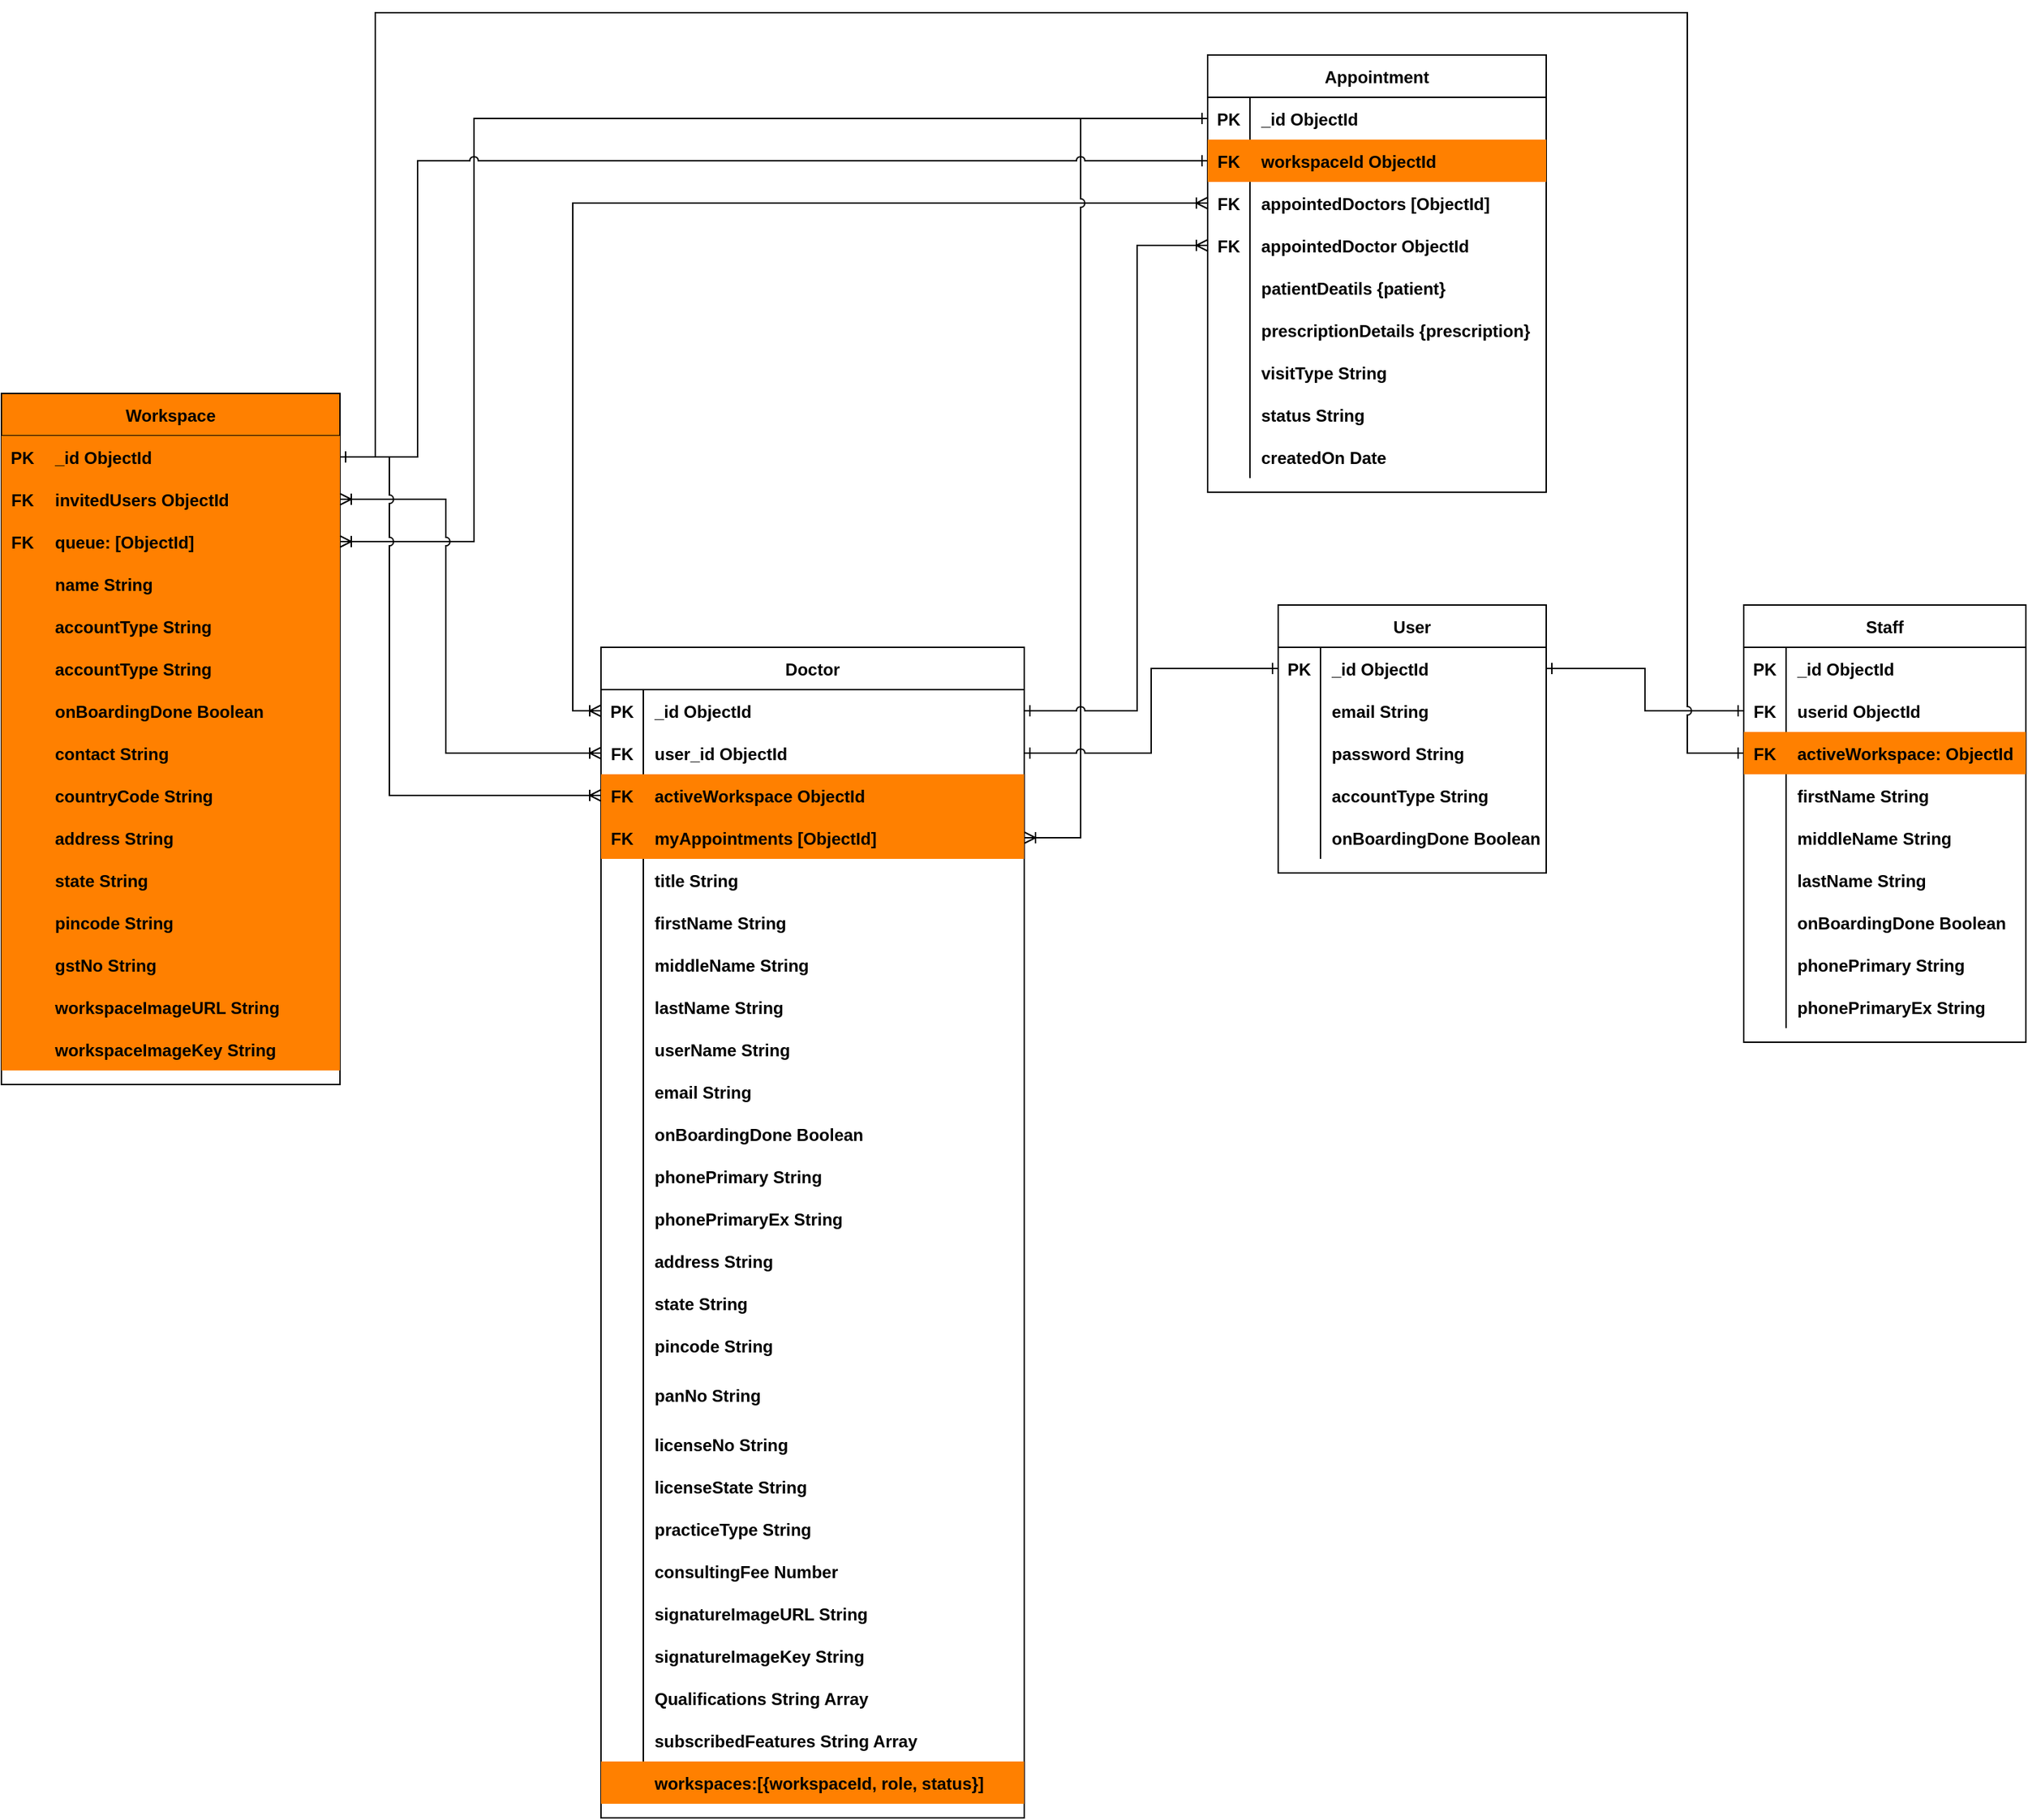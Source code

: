<mxfile version="14.9.6" type="github">
  <diagram id="R2lEEEUBdFMjLlhIrx00" name="Page-1">
    <mxGraphModel dx="1826" dy="1940" grid="1" gridSize="10" guides="1" tooltips="1" connect="1" arrows="1" fold="1" page="1" pageScale="1" pageWidth="850" pageHeight="1100" math="0" shadow="0" extFonts="Permanent Marker^https://fonts.googleapis.com/css?family=Permanent+Marker">
      <root>
        <mxCell id="0" />
        <mxCell id="1" parent="0" />
        <mxCell id="DO0bj1hmB-chi1vhj7tz-1" value="User" style="shape=table;startSize=30;container=1;collapsible=1;childLayout=tableLayout;fixedRows=1;rowLines=0;fontStyle=1;align=center;resizeLast=1;" vertex="1" parent="1">
          <mxGeometry x="970" y="-400" width="190" height="190" as="geometry" />
        </mxCell>
        <mxCell id="DO0bj1hmB-chi1vhj7tz-2" value="" style="shape=partialRectangle;collapsible=0;dropTarget=0;pointerEvents=0;fillColor=none;top=0;left=0;bottom=0;right=0;points=[[0,0.5],[1,0.5]];portConstraint=eastwest;" vertex="1" parent="DO0bj1hmB-chi1vhj7tz-1">
          <mxGeometry y="30" width="190" height="30" as="geometry" />
        </mxCell>
        <mxCell id="DO0bj1hmB-chi1vhj7tz-3" value="PK" style="shape=partialRectangle;connectable=0;fillColor=none;top=0;left=0;bottom=0;right=0;fontStyle=1;overflow=hidden;" vertex="1" parent="DO0bj1hmB-chi1vhj7tz-2">
          <mxGeometry width="30" height="30" as="geometry" />
        </mxCell>
        <mxCell id="DO0bj1hmB-chi1vhj7tz-4" value="_id ObjectId" style="shape=partialRectangle;connectable=0;fillColor=none;top=0;left=0;bottom=0;right=0;align=left;spacingLeft=6;fontStyle=1;overflow=hidden;" vertex="1" parent="DO0bj1hmB-chi1vhj7tz-2">
          <mxGeometry x="30" width="160" height="30" as="geometry" />
        </mxCell>
        <mxCell id="DO0bj1hmB-chi1vhj7tz-8" value="" style="shape=partialRectangle;collapsible=0;dropTarget=0;pointerEvents=0;fillColor=none;top=0;left=0;bottom=0;right=0;points=[[0,0.5],[1,0.5]];portConstraint=eastwest;" vertex="1" parent="DO0bj1hmB-chi1vhj7tz-1">
          <mxGeometry y="60" width="190" height="30" as="geometry" />
        </mxCell>
        <mxCell id="DO0bj1hmB-chi1vhj7tz-9" value="" style="shape=partialRectangle;connectable=0;fillColor=none;top=0;left=0;bottom=0;right=0;editable=1;overflow=hidden;" vertex="1" parent="DO0bj1hmB-chi1vhj7tz-8">
          <mxGeometry width="30" height="30" as="geometry" />
        </mxCell>
        <mxCell id="DO0bj1hmB-chi1vhj7tz-10" value="email String" style="shape=partialRectangle;connectable=0;fillColor=none;top=0;left=0;bottom=0;right=0;align=left;spacingLeft=6;overflow=hidden;fontStyle=1" vertex="1" parent="DO0bj1hmB-chi1vhj7tz-8">
          <mxGeometry x="30" width="160" height="30" as="geometry" />
        </mxCell>
        <mxCell id="DO0bj1hmB-chi1vhj7tz-39" style="shape=partialRectangle;collapsible=0;dropTarget=0;pointerEvents=0;fillColor=none;top=0;left=0;bottom=0;right=0;points=[[0,0.5],[1,0.5]];portConstraint=eastwest;" vertex="1" parent="DO0bj1hmB-chi1vhj7tz-1">
          <mxGeometry y="90" width="190" height="30" as="geometry" />
        </mxCell>
        <mxCell id="DO0bj1hmB-chi1vhj7tz-40" style="shape=partialRectangle;connectable=0;fillColor=none;top=0;left=0;bottom=0;right=0;editable=1;overflow=hidden;" vertex="1" parent="DO0bj1hmB-chi1vhj7tz-39">
          <mxGeometry width="30" height="30" as="geometry" />
        </mxCell>
        <mxCell id="DO0bj1hmB-chi1vhj7tz-41" value="password String" style="shape=partialRectangle;connectable=0;fillColor=none;top=0;left=0;bottom=0;right=0;align=left;spacingLeft=6;overflow=hidden;fontStyle=1" vertex="1" parent="DO0bj1hmB-chi1vhj7tz-39">
          <mxGeometry x="30" width="160" height="30" as="geometry" />
        </mxCell>
        <mxCell id="DO0bj1hmB-chi1vhj7tz-48" style="shape=partialRectangle;collapsible=0;dropTarget=0;pointerEvents=0;fillColor=none;top=0;left=0;bottom=0;right=0;points=[[0,0.5],[1,0.5]];portConstraint=eastwest;" vertex="1" parent="DO0bj1hmB-chi1vhj7tz-1">
          <mxGeometry y="120" width="190" height="30" as="geometry" />
        </mxCell>
        <mxCell id="DO0bj1hmB-chi1vhj7tz-49" style="shape=partialRectangle;connectable=0;fillColor=none;top=0;left=0;bottom=0;right=0;editable=1;overflow=hidden;" vertex="1" parent="DO0bj1hmB-chi1vhj7tz-48">
          <mxGeometry width="30" height="30" as="geometry" />
        </mxCell>
        <mxCell id="DO0bj1hmB-chi1vhj7tz-50" value="accountType String" style="shape=partialRectangle;connectable=0;fillColor=none;top=0;left=0;bottom=0;right=0;align=left;spacingLeft=6;overflow=hidden;fontStyle=1" vertex="1" parent="DO0bj1hmB-chi1vhj7tz-48">
          <mxGeometry x="30" width="160" height="30" as="geometry" />
        </mxCell>
        <mxCell id="DO0bj1hmB-chi1vhj7tz-45" style="shape=partialRectangle;collapsible=0;dropTarget=0;pointerEvents=0;fillColor=none;top=0;left=0;bottom=0;right=0;points=[[0,0.5],[1,0.5]];portConstraint=eastwest;" vertex="1" parent="DO0bj1hmB-chi1vhj7tz-1">
          <mxGeometry y="150" width="190" height="30" as="geometry" />
        </mxCell>
        <mxCell id="DO0bj1hmB-chi1vhj7tz-46" style="shape=partialRectangle;connectable=0;fillColor=none;top=0;left=0;bottom=0;right=0;editable=1;overflow=hidden;" vertex="1" parent="DO0bj1hmB-chi1vhj7tz-45">
          <mxGeometry width="30" height="30" as="geometry" />
        </mxCell>
        <mxCell id="DO0bj1hmB-chi1vhj7tz-47" value="onBoardingDone Boolean" style="shape=partialRectangle;connectable=0;fillColor=none;top=0;left=0;bottom=0;right=0;align=left;spacingLeft=6;overflow=hidden;fontStyle=1" vertex="1" parent="DO0bj1hmB-chi1vhj7tz-45">
          <mxGeometry x="30" width="160" height="30" as="geometry" />
        </mxCell>
        <mxCell id="DO0bj1hmB-chi1vhj7tz-51" value="Doctor" style="shape=table;startSize=30;container=1;collapsible=1;childLayout=tableLayout;fixedRows=1;rowLines=0;fontStyle=1;align=center;resizeLast=1;" vertex="1" parent="1">
          <mxGeometry x="490" y="-370" width="300" height="830" as="geometry" />
        </mxCell>
        <mxCell id="DO0bj1hmB-chi1vhj7tz-52" value="" style="shape=partialRectangle;collapsible=0;dropTarget=0;pointerEvents=0;fillColor=none;top=0;left=0;bottom=0;right=0;points=[[0,0.5],[1,0.5]];portConstraint=eastwest;" vertex="1" parent="DO0bj1hmB-chi1vhj7tz-51">
          <mxGeometry y="30" width="300" height="30" as="geometry" />
        </mxCell>
        <mxCell id="DO0bj1hmB-chi1vhj7tz-53" value="PK" style="shape=partialRectangle;connectable=0;fillColor=none;top=0;left=0;bottom=0;right=0;fontStyle=1;overflow=hidden;" vertex="1" parent="DO0bj1hmB-chi1vhj7tz-52">
          <mxGeometry width="30" height="30" as="geometry" />
        </mxCell>
        <mxCell id="DO0bj1hmB-chi1vhj7tz-54" value="_id ObjectId" style="shape=partialRectangle;connectable=0;fillColor=none;top=0;left=0;bottom=0;right=0;align=left;spacingLeft=6;fontStyle=1;overflow=hidden;" vertex="1" parent="DO0bj1hmB-chi1vhj7tz-52">
          <mxGeometry x="30" width="270" height="30" as="geometry" />
        </mxCell>
        <mxCell id="DO0bj1hmB-chi1vhj7tz-67" style="shape=partialRectangle;collapsible=0;dropTarget=0;pointerEvents=0;fillColor=none;top=0;left=0;bottom=0;right=0;points=[[0,0.5],[1,0.5]];portConstraint=eastwest;" vertex="1" parent="DO0bj1hmB-chi1vhj7tz-51">
          <mxGeometry y="60" width="300" height="30" as="geometry" />
        </mxCell>
        <mxCell id="DO0bj1hmB-chi1vhj7tz-68" value="FK" style="shape=partialRectangle;connectable=0;fillColor=none;top=0;left=0;bottom=0;right=0;fontStyle=1;overflow=hidden;" vertex="1" parent="DO0bj1hmB-chi1vhj7tz-67">
          <mxGeometry width="30" height="30" as="geometry" />
        </mxCell>
        <mxCell id="DO0bj1hmB-chi1vhj7tz-69" value="user_id ObjectId" style="shape=partialRectangle;connectable=0;fillColor=none;top=0;left=0;bottom=0;right=0;align=left;spacingLeft=6;fontStyle=1;overflow=hidden;" vertex="1" parent="DO0bj1hmB-chi1vhj7tz-67">
          <mxGeometry x="30" width="270" height="30" as="geometry" />
        </mxCell>
        <mxCell id="DO0bj1hmB-chi1vhj7tz-121" style="shape=partialRectangle;collapsible=0;dropTarget=0;pointerEvents=0;fillColor=none;top=0;left=0;bottom=0;right=0;points=[[0,0.5],[1,0.5]];portConstraint=eastwest;" vertex="1" parent="DO0bj1hmB-chi1vhj7tz-51">
          <mxGeometry y="90" width="300" height="30" as="geometry" />
        </mxCell>
        <mxCell id="DO0bj1hmB-chi1vhj7tz-122" value="FK" style="shape=partialRectangle;connectable=0;fillColor=#FF8000;top=0;left=0;bottom=0;right=0;editable=1;overflow=hidden;fontStyle=1" vertex="1" parent="DO0bj1hmB-chi1vhj7tz-121">
          <mxGeometry width="30" height="30" as="geometry" />
        </mxCell>
        <mxCell id="DO0bj1hmB-chi1vhj7tz-123" value="activeWorkspace ObjectId" style="shape=partialRectangle;connectable=0;fillColor=#FF8000;top=0;left=0;bottom=0;right=0;align=left;spacingLeft=6;overflow=hidden;fontStyle=1" vertex="1" parent="DO0bj1hmB-chi1vhj7tz-121">
          <mxGeometry x="30" width="270" height="30" as="geometry" />
        </mxCell>
        <mxCell id="DO0bj1hmB-chi1vhj7tz-124" style="shape=partialRectangle;collapsible=0;dropTarget=0;pointerEvents=0;fillColor=none;top=0;left=0;bottom=0;right=0;points=[[0,0.5],[1,0.5]];portConstraint=eastwest;" vertex="1" parent="DO0bj1hmB-chi1vhj7tz-51">
          <mxGeometry y="120" width="300" height="30" as="geometry" />
        </mxCell>
        <mxCell id="DO0bj1hmB-chi1vhj7tz-125" value="FK" style="shape=partialRectangle;connectable=0;fillColor=#FF8000;top=0;left=0;bottom=0;right=0;editable=1;overflow=hidden;fontStyle=1" vertex="1" parent="DO0bj1hmB-chi1vhj7tz-124">
          <mxGeometry width="30" height="30" as="geometry" />
        </mxCell>
        <mxCell id="DO0bj1hmB-chi1vhj7tz-126" value="myAppointments [ObjectId]" style="shape=partialRectangle;connectable=0;fillColor=#FF8000;top=0;left=0;bottom=0;right=0;align=left;spacingLeft=6;overflow=hidden;fontStyle=1" vertex="1" parent="DO0bj1hmB-chi1vhj7tz-124">
          <mxGeometry x="30" width="270" height="30" as="geometry" />
        </mxCell>
        <mxCell id="DO0bj1hmB-chi1vhj7tz-109" style="shape=partialRectangle;collapsible=0;dropTarget=0;pointerEvents=0;fillColor=none;top=0;left=0;bottom=0;right=0;points=[[0,0.5],[1,0.5]];portConstraint=eastwest;" vertex="1" parent="DO0bj1hmB-chi1vhj7tz-51">
          <mxGeometry y="150" width="300" height="30" as="geometry" />
        </mxCell>
        <mxCell id="DO0bj1hmB-chi1vhj7tz-110" style="shape=partialRectangle;connectable=0;fillColor=none;top=0;left=0;bottom=0;right=0;fontStyle=1;overflow=hidden;" vertex="1" parent="DO0bj1hmB-chi1vhj7tz-109">
          <mxGeometry width="30" height="30" as="geometry" />
        </mxCell>
        <mxCell id="DO0bj1hmB-chi1vhj7tz-111" value="title String" style="shape=partialRectangle;connectable=0;fillColor=none;top=0;left=0;bottom=0;right=0;align=left;spacingLeft=6;fontStyle=1;overflow=hidden;" vertex="1" parent="DO0bj1hmB-chi1vhj7tz-109">
          <mxGeometry x="30" width="270" height="30" as="geometry" />
        </mxCell>
        <mxCell id="DO0bj1hmB-chi1vhj7tz-106" style="shape=partialRectangle;collapsible=0;dropTarget=0;pointerEvents=0;fillColor=none;top=0;left=0;bottom=0;right=0;points=[[0,0.5],[1,0.5]];portConstraint=eastwest;" vertex="1" parent="DO0bj1hmB-chi1vhj7tz-51">
          <mxGeometry y="180" width="300" height="30" as="geometry" />
        </mxCell>
        <mxCell id="DO0bj1hmB-chi1vhj7tz-107" style="shape=partialRectangle;connectable=0;fillColor=none;top=0;left=0;bottom=0;right=0;fontStyle=1;overflow=hidden;" vertex="1" parent="DO0bj1hmB-chi1vhj7tz-106">
          <mxGeometry width="30" height="30" as="geometry" />
        </mxCell>
        <mxCell id="DO0bj1hmB-chi1vhj7tz-108" value="firstName String" style="shape=partialRectangle;connectable=0;fillColor=none;top=0;left=0;bottom=0;right=0;align=left;spacingLeft=6;fontStyle=1;overflow=hidden;" vertex="1" parent="DO0bj1hmB-chi1vhj7tz-106">
          <mxGeometry x="30" width="270" height="30" as="geometry" />
        </mxCell>
        <mxCell id="DO0bj1hmB-chi1vhj7tz-103" style="shape=partialRectangle;collapsible=0;dropTarget=0;pointerEvents=0;fillColor=none;top=0;left=0;bottom=0;right=0;points=[[0,0.5],[1,0.5]];portConstraint=eastwest;" vertex="1" parent="DO0bj1hmB-chi1vhj7tz-51">
          <mxGeometry y="210" width="300" height="30" as="geometry" />
        </mxCell>
        <mxCell id="DO0bj1hmB-chi1vhj7tz-104" style="shape=partialRectangle;connectable=0;fillColor=none;top=0;left=0;bottom=0;right=0;fontStyle=1;overflow=hidden;" vertex="1" parent="DO0bj1hmB-chi1vhj7tz-103">
          <mxGeometry width="30" height="30" as="geometry" />
        </mxCell>
        <mxCell id="DO0bj1hmB-chi1vhj7tz-105" value="middleName String" style="shape=partialRectangle;connectable=0;fillColor=none;top=0;left=0;bottom=0;right=0;align=left;spacingLeft=6;fontStyle=1;overflow=hidden;" vertex="1" parent="DO0bj1hmB-chi1vhj7tz-103">
          <mxGeometry x="30" width="270" height="30" as="geometry" />
        </mxCell>
        <mxCell id="DO0bj1hmB-chi1vhj7tz-100" style="shape=partialRectangle;collapsible=0;dropTarget=0;pointerEvents=0;fillColor=none;top=0;left=0;bottom=0;right=0;points=[[0,0.5],[1,0.5]];portConstraint=eastwest;" vertex="1" parent="DO0bj1hmB-chi1vhj7tz-51">
          <mxGeometry y="240" width="300" height="30" as="geometry" />
        </mxCell>
        <mxCell id="DO0bj1hmB-chi1vhj7tz-101" style="shape=partialRectangle;connectable=0;fillColor=none;top=0;left=0;bottom=0;right=0;fontStyle=1;overflow=hidden;" vertex="1" parent="DO0bj1hmB-chi1vhj7tz-100">
          <mxGeometry width="30" height="30" as="geometry" />
        </mxCell>
        <mxCell id="DO0bj1hmB-chi1vhj7tz-102" value="lastName String" style="shape=partialRectangle;connectable=0;fillColor=none;top=0;left=0;bottom=0;right=0;align=left;spacingLeft=6;fontStyle=1;overflow=hidden;" vertex="1" parent="DO0bj1hmB-chi1vhj7tz-100">
          <mxGeometry x="30" width="270" height="30" as="geometry" />
        </mxCell>
        <mxCell id="DO0bj1hmB-chi1vhj7tz-97" style="shape=partialRectangle;collapsible=0;dropTarget=0;pointerEvents=0;fillColor=none;top=0;left=0;bottom=0;right=0;points=[[0,0.5],[1,0.5]];portConstraint=eastwest;" vertex="1" parent="DO0bj1hmB-chi1vhj7tz-51">
          <mxGeometry y="270" width="300" height="30" as="geometry" />
        </mxCell>
        <mxCell id="DO0bj1hmB-chi1vhj7tz-98" style="shape=partialRectangle;connectable=0;fillColor=none;top=0;left=0;bottom=0;right=0;fontStyle=1;overflow=hidden;" vertex="1" parent="DO0bj1hmB-chi1vhj7tz-97">
          <mxGeometry width="30" height="30" as="geometry" />
        </mxCell>
        <mxCell id="DO0bj1hmB-chi1vhj7tz-99" value="userName String" style="shape=partialRectangle;connectable=0;fillColor=none;top=0;left=0;bottom=0;right=0;align=left;spacingLeft=6;fontStyle=1;overflow=hidden;" vertex="1" parent="DO0bj1hmB-chi1vhj7tz-97">
          <mxGeometry x="30" width="270" height="30" as="geometry" />
        </mxCell>
        <mxCell id="DO0bj1hmB-chi1vhj7tz-94" style="shape=partialRectangle;collapsible=0;dropTarget=0;pointerEvents=0;fillColor=none;top=0;left=0;bottom=0;right=0;points=[[0,0.5],[1,0.5]];portConstraint=eastwest;" vertex="1" parent="DO0bj1hmB-chi1vhj7tz-51">
          <mxGeometry y="300" width="300" height="30" as="geometry" />
        </mxCell>
        <mxCell id="DO0bj1hmB-chi1vhj7tz-95" style="shape=partialRectangle;connectable=0;fillColor=none;top=0;left=0;bottom=0;right=0;fontStyle=1;overflow=hidden;" vertex="1" parent="DO0bj1hmB-chi1vhj7tz-94">
          <mxGeometry width="30" height="30" as="geometry" />
        </mxCell>
        <mxCell id="DO0bj1hmB-chi1vhj7tz-96" value="email String" style="shape=partialRectangle;connectable=0;fillColor=none;top=0;left=0;bottom=0;right=0;align=left;spacingLeft=6;fontStyle=1;overflow=hidden;" vertex="1" parent="DO0bj1hmB-chi1vhj7tz-94">
          <mxGeometry x="30" width="270" height="30" as="geometry" />
        </mxCell>
        <mxCell id="DO0bj1hmB-chi1vhj7tz-91" style="shape=partialRectangle;collapsible=0;dropTarget=0;pointerEvents=0;fillColor=none;top=0;left=0;bottom=0;right=0;points=[[0,0.5],[1,0.5]];portConstraint=eastwest;" vertex="1" parent="DO0bj1hmB-chi1vhj7tz-51">
          <mxGeometry y="330" width="300" height="30" as="geometry" />
        </mxCell>
        <mxCell id="DO0bj1hmB-chi1vhj7tz-92" style="shape=partialRectangle;connectable=0;fillColor=none;top=0;left=0;bottom=0;right=0;fontStyle=1;overflow=hidden;" vertex="1" parent="DO0bj1hmB-chi1vhj7tz-91">
          <mxGeometry width="30" height="30" as="geometry" />
        </mxCell>
        <mxCell id="DO0bj1hmB-chi1vhj7tz-93" value="onBoardingDone Boolean" style="shape=partialRectangle;connectable=0;fillColor=none;top=0;left=0;bottom=0;right=0;align=left;spacingLeft=6;fontStyle=1;overflow=hidden;" vertex="1" parent="DO0bj1hmB-chi1vhj7tz-91">
          <mxGeometry x="30" width="270" height="30" as="geometry" />
        </mxCell>
        <mxCell id="DO0bj1hmB-chi1vhj7tz-88" style="shape=partialRectangle;collapsible=0;dropTarget=0;pointerEvents=0;fillColor=none;top=0;left=0;bottom=0;right=0;points=[[0,0.5],[1,0.5]];portConstraint=eastwest;" vertex="1" parent="DO0bj1hmB-chi1vhj7tz-51">
          <mxGeometry y="360" width="300" height="30" as="geometry" />
        </mxCell>
        <mxCell id="DO0bj1hmB-chi1vhj7tz-89" style="shape=partialRectangle;connectable=0;fillColor=none;top=0;left=0;bottom=0;right=0;fontStyle=1;overflow=hidden;" vertex="1" parent="DO0bj1hmB-chi1vhj7tz-88">
          <mxGeometry width="30" height="30" as="geometry" />
        </mxCell>
        <mxCell id="DO0bj1hmB-chi1vhj7tz-90" value="phonePrimary String" style="shape=partialRectangle;connectable=0;fillColor=none;top=0;left=0;bottom=0;right=0;align=left;spacingLeft=6;fontStyle=1;overflow=hidden;" vertex="1" parent="DO0bj1hmB-chi1vhj7tz-88">
          <mxGeometry x="30" width="270" height="30" as="geometry" />
        </mxCell>
        <mxCell id="DO0bj1hmB-chi1vhj7tz-85" style="shape=partialRectangle;collapsible=0;dropTarget=0;pointerEvents=0;fillColor=none;top=0;left=0;bottom=0;right=0;points=[[0,0.5],[1,0.5]];portConstraint=eastwest;" vertex="1" parent="DO0bj1hmB-chi1vhj7tz-51">
          <mxGeometry y="390" width="300" height="30" as="geometry" />
        </mxCell>
        <mxCell id="DO0bj1hmB-chi1vhj7tz-86" style="shape=partialRectangle;connectable=0;fillColor=none;top=0;left=0;bottom=0;right=0;fontStyle=1;overflow=hidden;" vertex="1" parent="DO0bj1hmB-chi1vhj7tz-85">
          <mxGeometry width="30" height="30" as="geometry" />
        </mxCell>
        <mxCell id="DO0bj1hmB-chi1vhj7tz-87" value="phonePrimaryEx String" style="shape=partialRectangle;connectable=0;fillColor=none;top=0;left=0;bottom=0;right=0;align=left;spacingLeft=6;fontStyle=1;overflow=hidden;" vertex="1" parent="DO0bj1hmB-chi1vhj7tz-85">
          <mxGeometry x="30" width="270" height="30" as="geometry" />
        </mxCell>
        <mxCell id="DO0bj1hmB-chi1vhj7tz-82" style="shape=partialRectangle;collapsible=0;dropTarget=0;pointerEvents=0;fillColor=none;top=0;left=0;bottom=0;right=0;points=[[0,0.5],[1,0.5]];portConstraint=eastwest;" vertex="1" parent="DO0bj1hmB-chi1vhj7tz-51">
          <mxGeometry y="420" width="300" height="30" as="geometry" />
        </mxCell>
        <mxCell id="DO0bj1hmB-chi1vhj7tz-83" style="shape=partialRectangle;connectable=0;fillColor=none;top=0;left=0;bottom=0;right=0;fontStyle=1;overflow=hidden;" vertex="1" parent="DO0bj1hmB-chi1vhj7tz-82">
          <mxGeometry width="30" height="30" as="geometry" />
        </mxCell>
        <mxCell id="DO0bj1hmB-chi1vhj7tz-84" value="address String" style="shape=partialRectangle;connectable=0;fillColor=none;top=0;left=0;bottom=0;right=0;align=left;spacingLeft=6;fontStyle=1;overflow=hidden;" vertex="1" parent="DO0bj1hmB-chi1vhj7tz-82">
          <mxGeometry x="30" width="270" height="30" as="geometry" />
        </mxCell>
        <mxCell id="DO0bj1hmB-chi1vhj7tz-79" style="shape=partialRectangle;collapsible=0;dropTarget=0;pointerEvents=0;fillColor=none;top=0;left=0;bottom=0;right=0;points=[[0,0.5],[1,0.5]];portConstraint=eastwest;" vertex="1" parent="DO0bj1hmB-chi1vhj7tz-51">
          <mxGeometry y="450" width="300" height="30" as="geometry" />
        </mxCell>
        <mxCell id="DO0bj1hmB-chi1vhj7tz-80" style="shape=partialRectangle;connectable=0;fillColor=none;top=0;left=0;bottom=0;right=0;fontStyle=1;overflow=hidden;" vertex="1" parent="DO0bj1hmB-chi1vhj7tz-79">
          <mxGeometry width="30" height="30" as="geometry" />
        </mxCell>
        <mxCell id="DO0bj1hmB-chi1vhj7tz-81" value="state String" style="shape=partialRectangle;connectable=0;fillColor=none;top=0;left=0;bottom=0;right=0;align=left;spacingLeft=6;fontStyle=1;overflow=hidden;" vertex="1" parent="DO0bj1hmB-chi1vhj7tz-79">
          <mxGeometry x="30" width="270" height="30" as="geometry" />
        </mxCell>
        <mxCell id="DO0bj1hmB-chi1vhj7tz-76" style="shape=partialRectangle;collapsible=0;dropTarget=0;pointerEvents=0;fillColor=none;top=0;left=0;bottom=0;right=0;points=[[0,0.5],[1,0.5]];portConstraint=eastwest;" vertex="1" parent="DO0bj1hmB-chi1vhj7tz-51">
          <mxGeometry y="480" width="300" height="30" as="geometry" />
        </mxCell>
        <mxCell id="DO0bj1hmB-chi1vhj7tz-77" style="shape=partialRectangle;connectable=0;fillColor=none;top=0;left=0;bottom=0;right=0;fontStyle=1;overflow=hidden;" vertex="1" parent="DO0bj1hmB-chi1vhj7tz-76">
          <mxGeometry width="30" height="30" as="geometry" />
        </mxCell>
        <mxCell id="DO0bj1hmB-chi1vhj7tz-78" value="pincode String" style="shape=partialRectangle;connectable=0;fillColor=none;top=0;left=0;bottom=0;right=0;align=left;spacingLeft=6;fontStyle=1;overflow=hidden;" vertex="1" parent="DO0bj1hmB-chi1vhj7tz-76">
          <mxGeometry x="30" width="270" height="30" as="geometry" />
        </mxCell>
        <mxCell id="DO0bj1hmB-chi1vhj7tz-73" style="shape=partialRectangle;collapsible=0;dropTarget=0;pointerEvents=0;fillColor=none;top=0;left=0;bottom=0;right=0;points=[[0,0.5],[1,0.5]];portConstraint=eastwest;" vertex="1" parent="DO0bj1hmB-chi1vhj7tz-51">
          <mxGeometry y="510" width="300" height="40" as="geometry" />
        </mxCell>
        <mxCell id="DO0bj1hmB-chi1vhj7tz-74" style="shape=partialRectangle;connectable=0;fillColor=none;top=0;left=0;bottom=0;right=0;fontStyle=1;overflow=hidden;" vertex="1" parent="DO0bj1hmB-chi1vhj7tz-73">
          <mxGeometry width="30" height="40" as="geometry" />
        </mxCell>
        <mxCell id="DO0bj1hmB-chi1vhj7tz-75" value="panNo String" style="shape=partialRectangle;connectable=0;fillColor=none;top=0;left=0;bottom=0;right=0;align=left;spacingLeft=6;fontStyle=1;overflow=hidden;" vertex="1" parent="DO0bj1hmB-chi1vhj7tz-73">
          <mxGeometry x="30" width="270" height="40" as="geometry" />
        </mxCell>
        <mxCell id="DO0bj1hmB-chi1vhj7tz-70" style="shape=partialRectangle;collapsible=0;dropTarget=0;pointerEvents=0;fillColor=none;top=0;left=0;bottom=0;right=0;points=[[0,0.5],[1,0.5]];portConstraint=eastwest;" vertex="1" parent="DO0bj1hmB-chi1vhj7tz-51">
          <mxGeometry y="550" width="300" height="30" as="geometry" />
        </mxCell>
        <mxCell id="DO0bj1hmB-chi1vhj7tz-71" style="shape=partialRectangle;connectable=0;fillColor=none;top=0;left=0;bottom=0;right=0;fontStyle=1;overflow=hidden;" vertex="1" parent="DO0bj1hmB-chi1vhj7tz-70">
          <mxGeometry width="30" height="30" as="geometry" />
        </mxCell>
        <mxCell id="DO0bj1hmB-chi1vhj7tz-72" value="licenseNo String" style="shape=partialRectangle;connectable=0;fillColor=none;top=0;left=0;bottom=0;right=0;align=left;spacingLeft=6;fontStyle=1;overflow=hidden;" vertex="1" parent="DO0bj1hmB-chi1vhj7tz-70">
          <mxGeometry x="30" width="270" height="30" as="geometry" />
        </mxCell>
        <mxCell id="DO0bj1hmB-chi1vhj7tz-55" value="" style="shape=partialRectangle;collapsible=0;dropTarget=0;pointerEvents=0;fillColor=none;top=0;left=0;bottom=0;right=0;points=[[0,0.5],[1,0.5]];portConstraint=eastwest;" vertex="1" parent="DO0bj1hmB-chi1vhj7tz-51">
          <mxGeometry y="580" width="300" height="30" as="geometry" />
        </mxCell>
        <mxCell id="DO0bj1hmB-chi1vhj7tz-56" value="" style="shape=partialRectangle;connectable=0;fillColor=none;top=0;left=0;bottom=0;right=0;editable=1;overflow=hidden;" vertex="1" parent="DO0bj1hmB-chi1vhj7tz-55">
          <mxGeometry width="30" height="30" as="geometry" />
        </mxCell>
        <mxCell id="DO0bj1hmB-chi1vhj7tz-57" value="licenseState String" style="shape=partialRectangle;connectable=0;fillColor=none;top=0;left=0;bottom=0;right=0;align=left;spacingLeft=6;overflow=hidden;fontStyle=1" vertex="1" parent="DO0bj1hmB-chi1vhj7tz-55">
          <mxGeometry x="30" width="270" height="30" as="geometry" />
        </mxCell>
        <mxCell id="DO0bj1hmB-chi1vhj7tz-58" style="shape=partialRectangle;collapsible=0;dropTarget=0;pointerEvents=0;fillColor=none;top=0;left=0;bottom=0;right=0;points=[[0,0.5],[1,0.5]];portConstraint=eastwest;" vertex="1" parent="DO0bj1hmB-chi1vhj7tz-51">
          <mxGeometry y="610" width="300" height="30" as="geometry" />
        </mxCell>
        <mxCell id="DO0bj1hmB-chi1vhj7tz-59" style="shape=partialRectangle;connectable=0;fillColor=none;top=0;left=0;bottom=0;right=0;editable=1;overflow=hidden;" vertex="1" parent="DO0bj1hmB-chi1vhj7tz-58">
          <mxGeometry width="30" height="30" as="geometry" />
        </mxCell>
        <mxCell id="DO0bj1hmB-chi1vhj7tz-60" value="practiceType String" style="shape=partialRectangle;connectable=0;fillColor=none;top=0;left=0;bottom=0;right=0;align=left;spacingLeft=6;overflow=hidden;fontStyle=1" vertex="1" parent="DO0bj1hmB-chi1vhj7tz-58">
          <mxGeometry x="30" width="270" height="30" as="geometry" />
        </mxCell>
        <mxCell id="DO0bj1hmB-chi1vhj7tz-61" style="shape=partialRectangle;collapsible=0;dropTarget=0;pointerEvents=0;fillColor=none;top=0;left=0;bottom=0;right=0;points=[[0,0.5],[1,0.5]];portConstraint=eastwest;" vertex="1" parent="DO0bj1hmB-chi1vhj7tz-51">
          <mxGeometry y="640" width="300" height="30" as="geometry" />
        </mxCell>
        <mxCell id="DO0bj1hmB-chi1vhj7tz-62" style="shape=partialRectangle;connectable=0;fillColor=none;top=0;left=0;bottom=0;right=0;editable=1;overflow=hidden;" vertex="1" parent="DO0bj1hmB-chi1vhj7tz-61">
          <mxGeometry width="30" height="30" as="geometry" />
        </mxCell>
        <mxCell id="DO0bj1hmB-chi1vhj7tz-63" value="consultingFee Number" style="shape=partialRectangle;connectable=0;fillColor=none;top=0;left=0;bottom=0;right=0;align=left;spacingLeft=6;overflow=hidden;fontStyle=1" vertex="1" parent="DO0bj1hmB-chi1vhj7tz-61">
          <mxGeometry x="30" width="270" height="30" as="geometry" />
        </mxCell>
        <mxCell id="DO0bj1hmB-chi1vhj7tz-64" style="shape=partialRectangle;collapsible=0;dropTarget=0;pointerEvents=0;fillColor=none;top=0;left=0;bottom=0;right=0;points=[[0,0.5],[1,0.5]];portConstraint=eastwest;" vertex="1" parent="DO0bj1hmB-chi1vhj7tz-51">
          <mxGeometry y="670" width="300" height="30" as="geometry" />
        </mxCell>
        <mxCell id="DO0bj1hmB-chi1vhj7tz-65" style="shape=partialRectangle;connectable=0;fillColor=none;top=0;left=0;bottom=0;right=0;editable=1;overflow=hidden;" vertex="1" parent="DO0bj1hmB-chi1vhj7tz-64">
          <mxGeometry width="30" height="30" as="geometry" />
        </mxCell>
        <mxCell id="DO0bj1hmB-chi1vhj7tz-66" value="signatureImageURL String" style="shape=partialRectangle;connectable=0;fillColor=none;top=0;left=0;bottom=0;right=0;align=left;spacingLeft=6;overflow=hidden;fontStyle=1" vertex="1" parent="DO0bj1hmB-chi1vhj7tz-64">
          <mxGeometry x="30" width="270" height="30" as="geometry" />
        </mxCell>
        <mxCell id="DO0bj1hmB-chi1vhj7tz-118" style="shape=partialRectangle;collapsible=0;dropTarget=0;pointerEvents=0;fillColor=none;top=0;left=0;bottom=0;right=0;points=[[0,0.5],[1,0.5]];portConstraint=eastwest;" vertex="1" parent="DO0bj1hmB-chi1vhj7tz-51">
          <mxGeometry y="700" width="300" height="30" as="geometry" />
        </mxCell>
        <mxCell id="DO0bj1hmB-chi1vhj7tz-119" style="shape=partialRectangle;connectable=0;fillColor=none;top=0;left=0;bottom=0;right=0;editable=1;overflow=hidden;" vertex="1" parent="DO0bj1hmB-chi1vhj7tz-118">
          <mxGeometry width="30" height="30" as="geometry" />
        </mxCell>
        <mxCell id="DO0bj1hmB-chi1vhj7tz-120" value="signatureImageKey String" style="shape=partialRectangle;connectable=0;fillColor=none;top=0;left=0;bottom=0;right=0;align=left;spacingLeft=6;overflow=hidden;fontStyle=1" vertex="1" parent="DO0bj1hmB-chi1vhj7tz-118">
          <mxGeometry x="30" width="270" height="30" as="geometry" />
        </mxCell>
        <mxCell id="DO0bj1hmB-chi1vhj7tz-115" style="shape=partialRectangle;collapsible=0;dropTarget=0;pointerEvents=0;fillColor=none;top=0;left=0;bottom=0;right=0;points=[[0,0.5],[1,0.5]];portConstraint=eastwest;" vertex="1" parent="DO0bj1hmB-chi1vhj7tz-51">
          <mxGeometry y="730" width="300" height="30" as="geometry" />
        </mxCell>
        <mxCell id="DO0bj1hmB-chi1vhj7tz-116" style="shape=partialRectangle;connectable=0;fillColor=none;top=0;left=0;bottom=0;right=0;editable=1;overflow=hidden;" vertex="1" parent="DO0bj1hmB-chi1vhj7tz-115">
          <mxGeometry width="30" height="30" as="geometry" />
        </mxCell>
        <mxCell id="DO0bj1hmB-chi1vhj7tz-117" value="Qualifications String Array" style="shape=partialRectangle;connectable=0;fillColor=none;top=0;left=0;bottom=0;right=0;align=left;spacingLeft=6;overflow=hidden;fontStyle=1" vertex="1" parent="DO0bj1hmB-chi1vhj7tz-115">
          <mxGeometry x="30" width="270" height="30" as="geometry" />
        </mxCell>
        <mxCell id="DO0bj1hmB-chi1vhj7tz-112" style="shape=partialRectangle;collapsible=0;dropTarget=0;pointerEvents=0;fillColor=none;top=0;left=0;bottom=0;right=0;points=[[0,0.5],[1,0.5]];portConstraint=eastwest;" vertex="1" parent="DO0bj1hmB-chi1vhj7tz-51">
          <mxGeometry y="760" width="300" height="30" as="geometry" />
        </mxCell>
        <mxCell id="DO0bj1hmB-chi1vhj7tz-113" style="shape=partialRectangle;connectable=0;fillColor=none;top=0;left=0;bottom=0;right=0;editable=1;overflow=hidden;" vertex="1" parent="DO0bj1hmB-chi1vhj7tz-112">
          <mxGeometry width="30" height="30" as="geometry" />
        </mxCell>
        <mxCell id="DO0bj1hmB-chi1vhj7tz-114" value="subscribedFeatures String Array" style="shape=partialRectangle;connectable=0;fillColor=none;top=0;left=0;bottom=0;right=0;align=left;spacingLeft=6;overflow=hidden;fontStyle=1" vertex="1" parent="DO0bj1hmB-chi1vhj7tz-112">
          <mxGeometry x="30" width="270" height="30" as="geometry" />
        </mxCell>
        <mxCell id="DO0bj1hmB-chi1vhj7tz-127" style="shape=partialRectangle;collapsible=0;dropTarget=0;pointerEvents=0;fillColor=#FF8000;top=0;left=0;bottom=0;right=0;points=[[0,0.5],[1,0.5]];portConstraint=eastwest;" vertex="1" parent="DO0bj1hmB-chi1vhj7tz-51">
          <mxGeometry y="790" width="300" height="30" as="geometry" />
        </mxCell>
        <mxCell id="DO0bj1hmB-chi1vhj7tz-128" style="shape=partialRectangle;connectable=0;fillColor=none;top=0;left=0;bottom=0;right=0;editable=1;overflow=hidden;" vertex="1" parent="DO0bj1hmB-chi1vhj7tz-127">
          <mxGeometry width="30" height="30" as="geometry" />
        </mxCell>
        <mxCell id="DO0bj1hmB-chi1vhj7tz-129" value="workspaces:[{workspaceId, role, status}]" style="shape=partialRectangle;connectable=0;fillColor=none;top=0;left=0;bottom=0;right=0;align=left;spacingLeft=6;overflow=hidden;fontStyle=1" vertex="1" parent="DO0bj1hmB-chi1vhj7tz-127">
          <mxGeometry x="30" width="270" height="30" as="geometry" />
        </mxCell>
        <mxCell id="DO0bj1hmB-chi1vhj7tz-131" value="Workspace" style="shape=table;startSize=30;container=1;collapsible=1;childLayout=tableLayout;fixedRows=1;rowLines=0;fontStyle=1;align=center;resizeLast=1;fillColor=#FF8000;" vertex="1" parent="1">
          <mxGeometry x="65" y="-550" width="240" height="490" as="geometry" />
        </mxCell>
        <mxCell id="DO0bj1hmB-chi1vhj7tz-132" value="" style="shape=partialRectangle;collapsible=0;dropTarget=0;pointerEvents=0;fillColor=none;top=0;left=0;bottom=0;right=0;points=[[0,0.5],[1,0.5]];portConstraint=eastwest;" vertex="1" parent="DO0bj1hmB-chi1vhj7tz-131">
          <mxGeometry y="30" width="240" height="30" as="geometry" />
        </mxCell>
        <mxCell id="DO0bj1hmB-chi1vhj7tz-133" value="PK" style="shape=partialRectangle;connectable=0;fillColor=#FF8000;top=0;left=0;bottom=0;right=0;fontStyle=1;overflow=hidden;" vertex="1" parent="DO0bj1hmB-chi1vhj7tz-132">
          <mxGeometry width="30" height="30" as="geometry" />
        </mxCell>
        <mxCell id="DO0bj1hmB-chi1vhj7tz-134" value="_id ObjectId" style="shape=partialRectangle;connectable=0;fillColor=#FF8000;top=0;left=0;bottom=0;right=0;align=left;spacingLeft=6;fontStyle=1;overflow=hidden;" vertex="1" parent="DO0bj1hmB-chi1vhj7tz-132">
          <mxGeometry x="30" width="210" height="30" as="geometry" />
        </mxCell>
        <mxCell id="DO0bj1hmB-chi1vhj7tz-168" style="shape=partialRectangle;collapsible=0;dropTarget=0;pointerEvents=0;fillColor=none;top=0;left=0;bottom=0;right=0;points=[[0,0.5],[1,0.5]];portConstraint=eastwest;" vertex="1" parent="DO0bj1hmB-chi1vhj7tz-131">
          <mxGeometry y="60" width="240" height="30" as="geometry" />
        </mxCell>
        <mxCell id="DO0bj1hmB-chi1vhj7tz-169" value="FK" style="shape=partialRectangle;connectable=0;fillColor=#FF8000;top=0;left=0;bottom=0;right=0;editable=1;overflow=hidden;fontStyle=1" vertex="1" parent="DO0bj1hmB-chi1vhj7tz-168">
          <mxGeometry width="30" height="30" as="geometry" />
        </mxCell>
        <mxCell id="DO0bj1hmB-chi1vhj7tz-170" value="invitedUsers ObjectId" style="shape=partialRectangle;connectable=0;fillColor=#FF8000;top=0;left=0;bottom=0;right=0;align=left;spacingLeft=6;overflow=hidden;fontStyle=1" vertex="1" parent="DO0bj1hmB-chi1vhj7tz-168">
          <mxGeometry x="30" width="210" height="30" as="geometry" />
        </mxCell>
        <mxCell id="DO0bj1hmB-chi1vhj7tz-165" style="shape=partialRectangle;collapsible=0;dropTarget=0;pointerEvents=0;fillColor=#FF8000;top=0;left=0;bottom=0;right=0;points=[[0,0.5],[1,0.5]];portConstraint=eastwest;" vertex="1" parent="DO0bj1hmB-chi1vhj7tz-131">
          <mxGeometry y="90" width="240" height="30" as="geometry" />
        </mxCell>
        <mxCell id="DO0bj1hmB-chi1vhj7tz-166" value="FK" style="shape=partialRectangle;connectable=0;fillColor=none;top=0;left=0;bottom=0;right=0;editable=1;overflow=hidden;fontStyle=1" vertex="1" parent="DO0bj1hmB-chi1vhj7tz-165">
          <mxGeometry width="30" height="30" as="geometry" />
        </mxCell>
        <mxCell id="DO0bj1hmB-chi1vhj7tz-167" value="queue: [ObjectId]" style="shape=partialRectangle;connectable=0;fillColor=none;top=0;left=0;bottom=0;right=0;align=left;spacingLeft=6;overflow=hidden;fontStyle=1" vertex="1" parent="DO0bj1hmB-chi1vhj7tz-165">
          <mxGeometry x="30" width="210" height="30" as="geometry" />
        </mxCell>
        <mxCell id="DO0bj1hmB-chi1vhj7tz-135" value="" style="shape=partialRectangle;collapsible=0;dropTarget=0;pointerEvents=0;fillColor=none;top=0;left=0;bottom=0;right=0;points=[[0,0.5],[1,0.5]];portConstraint=eastwest;" vertex="1" parent="DO0bj1hmB-chi1vhj7tz-131">
          <mxGeometry y="120" width="240" height="30" as="geometry" />
        </mxCell>
        <mxCell id="DO0bj1hmB-chi1vhj7tz-136" value="" style="shape=partialRectangle;connectable=0;fillColor=#FF8000;top=0;left=0;bottom=0;right=0;editable=1;overflow=hidden;" vertex="1" parent="DO0bj1hmB-chi1vhj7tz-135">
          <mxGeometry width="30" height="30" as="geometry" />
        </mxCell>
        <mxCell id="DO0bj1hmB-chi1vhj7tz-137" value="name String" style="shape=partialRectangle;connectable=0;fillColor=#FF8000;top=0;left=0;bottom=0;right=0;align=left;spacingLeft=6;overflow=hidden;fontStyle=1" vertex="1" parent="DO0bj1hmB-chi1vhj7tz-135">
          <mxGeometry x="30" width="210" height="30" as="geometry" />
        </mxCell>
        <mxCell id="DO0bj1hmB-chi1vhj7tz-138" style="shape=partialRectangle;collapsible=0;dropTarget=0;pointerEvents=0;fillColor=none;top=0;left=0;bottom=0;right=0;points=[[0,0.5],[1,0.5]];portConstraint=eastwest;" vertex="1" parent="DO0bj1hmB-chi1vhj7tz-131">
          <mxGeometry y="150" width="240" height="30" as="geometry" />
        </mxCell>
        <mxCell id="DO0bj1hmB-chi1vhj7tz-139" style="shape=partialRectangle;connectable=0;fillColor=#FF8000;top=0;left=0;bottom=0;right=0;editable=1;overflow=hidden;" vertex="1" parent="DO0bj1hmB-chi1vhj7tz-138">
          <mxGeometry width="30" height="30" as="geometry" />
        </mxCell>
        <mxCell id="DO0bj1hmB-chi1vhj7tz-140" value="accountType String" style="shape=partialRectangle;connectable=0;fillColor=#FF8000;top=0;left=0;bottom=0;right=0;align=left;spacingLeft=6;overflow=hidden;fontStyle=1" vertex="1" parent="DO0bj1hmB-chi1vhj7tz-138">
          <mxGeometry x="30" width="210" height="30" as="geometry" />
        </mxCell>
        <mxCell id="DO0bj1hmB-chi1vhj7tz-141" style="shape=partialRectangle;collapsible=0;dropTarget=0;pointerEvents=0;fillColor=#FF8000;top=0;left=0;bottom=0;right=0;points=[[0,0.5],[1,0.5]];portConstraint=eastwest;" vertex="1" parent="DO0bj1hmB-chi1vhj7tz-131">
          <mxGeometry y="180" width="240" height="30" as="geometry" />
        </mxCell>
        <mxCell id="DO0bj1hmB-chi1vhj7tz-142" style="shape=partialRectangle;connectable=0;fillColor=none;top=0;left=0;bottom=0;right=0;editable=1;overflow=hidden;" vertex="1" parent="DO0bj1hmB-chi1vhj7tz-141">
          <mxGeometry width="30" height="30" as="geometry" />
        </mxCell>
        <mxCell id="DO0bj1hmB-chi1vhj7tz-143" value="accountType String" style="shape=partialRectangle;connectable=0;fillColor=none;top=0;left=0;bottom=0;right=0;align=left;spacingLeft=6;overflow=hidden;fontStyle=1" vertex="1" parent="DO0bj1hmB-chi1vhj7tz-141">
          <mxGeometry x="30" width="210" height="30" as="geometry" />
        </mxCell>
        <mxCell id="DO0bj1hmB-chi1vhj7tz-144" style="shape=partialRectangle;collapsible=0;dropTarget=0;pointerEvents=0;fillColor=#FF8000;top=0;left=0;bottom=0;right=0;points=[[0,0.5],[1,0.5]];portConstraint=eastwest;" vertex="1" parent="DO0bj1hmB-chi1vhj7tz-131">
          <mxGeometry y="210" width="240" height="30" as="geometry" />
        </mxCell>
        <mxCell id="DO0bj1hmB-chi1vhj7tz-145" style="shape=partialRectangle;connectable=0;fillColor=none;top=0;left=0;bottom=0;right=0;editable=1;overflow=hidden;" vertex="1" parent="DO0bj1hmB-chi1vhj7tz-144">
          <mxGeometry width="30" height="30" as="geometry" />
        </mxCell>
        <mxCell id="DO0bj1hmB-chi1vhj7tz-146" value="onBoardingDone Boolean" style="shape=partialRectangle;connectable=0;fillColor=none;top=0;left=0;bottom=0;right=0;align=left;spacingLeft=6;overflow=hidden;fontStyle=1" vertex="1" parent="DO0bj1hmB-chi1vhj7tz-144">
          <mxGeometry x="30" width="210" height="30" as="geometry" />
        </mxCell>
        <mxCell id="DO0bj1hmB-chi1vhj7tz-147" style="shape=partialRectangle;collapsible=0;dropTarget=0;pointerEvents=0;fillColor=#FF8000;top=0;left=0;bottom=0;right=0;points=[[0,0.5],[1,0.5]];portConstraint=eastwest;" vertex="1" parent="DO0bj1hmB-chi1vhj7tz-131">
          <mxGeometry y="240" width="240" height="30" as="geometry" />
        </mxCell>
        <mxCell id="DO0bj1hmB-chi1vhj7tz-148" style="shape=partialRectangle;connectable=0;fillColor=none;top=0;left=0;bottom=0;right=0;editable=1;overflow=hidden;" vertex="1" parent="DO0bj1hmB-chi1vhj7tz-147">
          <mxGeometry width="30" height="30" as="geometry" />
        </mxCell>
        <mxCell id="DO0bj1hmB-chi1vhj7tz-149" value="contact String" style="shape=partialRectangle;connectable=0;fillColor=none;top=0;left=0;bottom=0;right=0;align=left;spacingLeft=6;overflow=hidden;fontStyle=1" vertex="1" parent="DO0bj1hmB-chi1vhj7tz-147">
          <mxGeometry x="30" width="210" height="30" as="geometry" />
        </mxCell>
        <mxCell id="DO0bj1hmB-chi1vhj7tz-162" style="shape=partialRectangle;collapsible=0;dropTarget=0;pointerEvents=0;fillColor=#FF8000;top=0;left=0;bottom=0;right=0;points=[[0,0.5],[1,0.5]];portConstraint=eastwest;" vertex="1" parent="DO0bj1hmB-chi1vhj7tz-131">
          <mxGeometry y="270" width="240" height="30" as="geometry" />
        </mxCell>
        <mxCell id="DO0bj1hmB-chi1vhj7tz-163" style="shape=partialRectangle;connectable=0;fillColor=none;top=0;left=0;bottom=0;right=0;editable=1;overflow=hidden;" vertex="1" parent="DO0bj1hmB-chi1vhj7tz-162">
          <mxGeometry width="30" height="30" as="geometry" />
        </mxCell>
        <mxCell id="DO0bj1hmB-chi1vhj7tz-164" value="countryCode String" style="shape=partialRectangle;connectable=0;fillColor=#FF8000;top=0;left=0;bottom=0;right=0;align=left;spacingLeft=6;overflow=hidden;fontStyle=1" vertex="1" parent="DO0bj1hmB-chi1vhj7tz-162">
          <mxGeometry x="30" width="210" height="30" as="geometry" />
        </mxCell>
        <mxCell id="DO0bj1hmB-chi1vhj7tz-159" style="shape=partialRectangle;collapsible=0;dropTarget=0;pointerEvents=0;fillColor=#FF8000;top=0;left=0;bottom=0;right=0;points=[[0,0.5],[1,0.5]];portConstraint=eastwest;" vertex="1" parent="DO0bj1hmB-chi1vhj7tz-131">
          <mxGeometry y="300" width="240" height="30" as="geometry" />
        </mxCell>
        <mxCell id="DO0bj1hmB-chi1vhj7tz-160" style="shape=partialRectangle;connectable=0;fillColor=none;top=0;left=0;bottom=0;right=0;editable=1;overflow=hidden;" vertex="1" parent="DO0bj1hmB-chi1vhj7tz-159">
          <mxGeometry width="30" height="30" as="geometry" />
        </mxCell>
        <mxCell id="DO0bj1hmB-chi1vhj7tz-161" value="address String" style="shape=partialRectangle;connectable=0;fillColor=#FF8000;top=0;left=0;bottom=0;right=0;align=left;spacingLeft=6;overflow=hidden;fontStyle=1" vertex="1" parent="DO0bj1hmB-chi1vhj7tz-159">
          <mxGeometry x="30" width="210" height="30" as="geometry" />
        </mxCell>
        <mxCell id="DO0bj1hmB-chi1vhj7tz-156" style="shape=partialRectangle;collapsible=0;dropTarget=0;pointerEvents=0;fillColor=#FF8000;top=0;left=0;bottom=0;right=0;points=[[0,0.5],[1,0.5]];portConstraint=eastwest;" vertex="1" parent="DO0bj1hmB-chi1vhj7tz-131">
          <mxGeometry y="330" width="240" height="30" as="geometry" />
        </mxCell>
        <mxCell id="DO0bj1hmB-chi1vhj7tz-157" style="shape=partialRectangle;connectable=0;fillColor=none;top=0;left=0;bottom=0;right=0;editable=1;overflow=hidden;" vertex="1" parent="DO0bj1hmB-chi1vhj7tz-156">
          <mxGeometry width="30" height="30" as="geometry" />
        </mxCell>
        <mxCell id="DO0bj1hmB-chi1vhj7tz-158" value="state String" style="shape=partialRectangle;connectable=0;fillColor=#FF8000;top=0;left=0;bottom=0;right=0;align=left;spacingLeft=6;overflow=hidden;fontStyle=1" vertex="1" parent="DO0bj1hmB-chi1vhj7tz-156">
          <mxGeometry x="30" width="210" height="30" as="geometry" />
        </mxCell>
        <mxCell id="DO0bj1hmB-chi1vhj7tz-153" style="shape=partialRectangle;collapsible=0;dropTarget=0;pointerEvents=0;fillColor=#FF8000;top=0;left=0;bottom=0;right=0;points=[[0,0.5],[1,0.5]];portConstraint=eastwest;" vertex="1" parent="DO0bj1hmB-chi1vhj7tz-131">
          <mxGeometry y="360" width="240" height="30" as="geometry" />
        </mxCell>
        <mxCell id="DO0bj1hmB-chi1vhj7tz-154" style="shape=partialRectangle;connectable=0;fillColor=none;top=0;left=0;bottom=0;right=0;editable=1;overflow=hidden;" vertex="1" parent="DO0bj1hmB-chi1vhj7tz-153">
          <mxGeometry width="30" height="30" as="geometry" />
        </mxCell>
        <mxCell id="DO0bj1hmB-chi1vhj7tz-155" value="pincode String" style="shape=partialRectangle;connectable=0;fillColor=none;top=0;left=0;bottom=0;right=0;align=left;spacingLeft=6;overflow=hidden;fontStyle=1" vertex="1" parent="DO0bj1hmB-chi1vhj7tz-153">
          <mxGeometry x="30" width="210" height="30" as="geometry" />
        </mxCell>
        <mxCell id="DO0bj1hmB-chi1vhj7tz-150" style="shape=partialRectangle;collapsible=0;dropTarget=0;pointerEvents=0;fillColor=#FF8000;top=0;left=0;bottom=0;right=0;points=[[0,0.5],[1,0.5]];portConstraint=eastwest;" vertex="1" parent="DO0bj1hmB-chi1vhj7tz-131">
          <mxGeometry y="390" width="240" height="30" as="geometry" />
        </mxCell>
        <mxCell id="DO0bj1hmB-chi1vhj7tz-151" style="shape=partialRectangle;connectable=0;fillColor=none;top=0;left=0;bottom=0;right=0;editable=1;overflow=hidden;" vertex="1" parent="DO0bj1hmB-chi1vhj7tz-150">
          <mxGeometry width="30" height="30" as="geometry" />
        </mxCell>
        <mxCell id="DO0bj1hmB-chi1vhj7tz-152" value="gstNo String" style="shape=partialRectangle;connectable=0;fillColor=none;top=0;left=0;bottom=0;right=0;align=left;spacingLeft=6;overflow=hidden;fontStyle=1" vertex="1" parent="DO0bj1hmB-chi1vhj7tz-150">
          <mxGeometry x="30" width="210" height="30" as="geometry" />
        </mxCell>
        <mxCell id="DO0bj1hmB-chi1vhj7tz-174" style="shape=partialRectangle;collapsible=0;dropTarget=0;pointerEvents=0;fillColor=#FF8000;top=0;left=0;bottom=0;right=0;points=[[0,0.5],[1,0.5]];portConstraint=eastwest;" vertex="1" parent="DO0bj1hmB-chi1vhj7tz-131">
          <mxGeometry y="420" width="240" height="30" as="geometry" />
        </mxCell>
        <mxCell id="DO0bj1hmB-chi1vhj7tz-175" style="shape=partialRectangle;connectable=0;fillColor=none;top=0;left=0;bottom=0;right=0;editable=1;overflow=hidden;" vertex="1" parent="DO0bj1hmB-chi1vhj7tz-174">
          <mxGeometry width="30" height="30" as="geometry" />
        </mxCell>
        <mxCell id="DO0bj1hmB-chi1vhj7tz-176" value="workspaceImageURL String" style="shape=partialRectangle;connectable=0;fillColor=none;top=0;left=0;bottom=0;right=0;align=left;spacingLeft=6;overflow=hidden;fontStyle=1" vertex="1" parent="DO0bj1hmB-chi1vhj7tz-174">
          <mxGeometry x="30" width="210" height="30" as="geometry" />
        </mxCell>
        <mxCell id="DO0bj1hmB-chi1vhj7tz-171" style="shape=partialRectangle;collapsible=0;dropTarget=0;pointerEvents=0;fillColor=#FF8000;top=0;left=0;bottom=0;right=0;points=[[0,0.5],[1,0.5]];portConstraint=eastwest;" vertex="1" parent="DO0bj1hmB-chi1vhj7tz-131">
          <mxGeometry y="450" width="240" height="30" as="geometry" />
        </mxCell>
        <mxCell id="DO0bj1hmB-chi1vhj7tz-172" style="shape=partialRectangle;connectable=0;fillColor=none;top=0;left=0;bottom=0;right=0;editable=1;overflow=hidden;" vertex="1" parent="DO0bj1hmB-chi1vhj7tz-171">
          <mxGeometry width="30" height="30" as="geometry" />
        </mxCell>
        <mxCell id="DO0bj1hmB-chi1vhj7tz-173" value="workspaceImageKey String" style="shape=partialRectangle;connectable=0;fillColor=#FF8000;top=0;left=0;bottom=0;right=0;align=left;spacingLeft=6;overflow=hidden;fontStyle=1" vertex="1" parent="DO0bj1hmB-chi1vhj7tz-171">
          <mxGeometry x="30" width="210" height="30" as="geometry" />
        </mxCell>
        <mxCell id="DO0bj1hmB-chi1vhj7tz-179" value="Appointment" style="shape=table;startSize=30;container=1;collapsible=1;childLayout=tableLayout;fixedRows=1;rowLines=0;fontStyle=1;align=center;resizeLast=1;" vertex="1" parent="1">
          <mxGeometry x="920" y="-790" width="240" height="310" as="geometry" />
        </mxCell>
        <mxCell id="DO0bj1hmB-chi1vhj7tz-180" value="" style="shape=partialRectangle;collapsible=0;dropTarget=0;pointerEvents=0;fillColor=none;top=0;left=0;bottom=0;right=0;points=[[0,0.5],[1,0.5]];portConstraint=eastwest;" vertex="1" parent="DO0bj1hmB-chi1vhj7tz-179">
          <mxGeometry y="30" width="240" height="30" as="geometry" />
        </mxCell>
        <mxCell id="DO0bj1hmB-chi1vhj7tz-181" value="PK" style="shape=partialRectangle;connectable=0;fillColor=none;top=0;left=0;bottom=0;right=0;fontStyle=1;overflow=hidden;" vertex="1" parent="DO0bj1hmB-chi1vhj7tz-180">
          <mxGeometry width="30" height="30" as="geometry" />
        </mxCell>
        <mxCell id="DO0bj1hmB-chi1vhj7tz-182" value="_id ObjectId" style="shape=partialRectangle;connectable=0;fillColor=none;top=0;left=0;bottom=0;right=0;align=left;spacingLeft=6;fontStyle=1;overflow=hidden;" vertex="1" parent="DO0bj1hmB-chi1vhj7tz-180">
          <mxGeometry x="30" width="210" height="30" as="geometry" />
        </mxCell>
        <mxCell id="DO0bj1hmB-chi1vhj7tz-186" style="shape=partialRectangle;collapsible=0;dropTarget=0;pointerEvents=0;fillColor=#FF8000;top=0;left=0;bottom=0;right=0;points=[[0,0.5],[1,0.5]];portConstraint=eastwest;" vertex="1" parent="DO0bj1hmB-chi1vhj7tz-179">
          <mxGeometry y="60" width="240" height="30" as="geometry" />
        </mxCell>
        <mxCell id="DO0bj1hmB-chi1vhj7tz-187" value="FK" style="shape=partialRectangle;connectable=0;fillColor=none;top=0;left=0;bottom=0;right=0;editable=1;overflow=hidden;fontStyle=1" vertex="1" parent="DO0bj1hmB-chi1vhj7tz-186">
          <mxGeometry width="30" height="30" as="geometry" />
        </mxCell>
        <mxCell id="DO0bj1hmB-chi1vhj7tz-188" value="workspaceId ObjectId" style="shape=partialRectangle;connectable=0;fillColor=none;top=0;left=0;bottom=0;right=0;align=left;spacingLeft=6;overflow=hidden;fontStyle=1" vertex="1" parent="DO0bj1hmB-chi1vhj7tz-186">
          <mxGeometry x="30" width="210" height="30" as="geometry" />
        </mxCell>
        <mxCell id="DO0bj1hmB-chi1vhj7tz-192" style="shape=partialRectangle;collapsible=0;dropTarget=0;pointerEvents=0;fillColor=none;top=0;left=0;bottom=0;right=0;points=[[0,0.5],[1,0.5]];portConstraint=eastwest;" vertex="1" parent="DO0bj1hmB-chi1vhj7tz-179">
          <mxGeometry y="90" width="240" height="30" as="geometry" />
        </mxCell>
        <mxCell id="DO0bj1hmB-chi1vhj7tz-193" value="FK" style="shape=partialRectangle;connectable=0;fillColor=none;top=0;left=0;bottom=0;right=0;editable=1;overflow=hidden;fontStyle=1" vertex="1" parent="DO0bj1hmB-chi1vhj7tz-192">
          <mxGeometry width="30" height="30" as="geometry" />
        </mxCell>
        <mxCell id="DO0bj1hmB-chi1vhj7tz-194" value="appointedDoctors [ObjectId]" style="shape=partialRectangle;connectable=0;fillColor=none;top=0;left=0;bottom=0;right=0;align=left;spacingLeft=6;overflow=hidden;fontStyle=1" vertex="1" parent="DO0bj1hmB-chi1vhj7tz-192">
          <mxGeometry x="30" width="210" height="30" as="geometry" />
        </mxCell>
        <mxCell id="DO0bj1hmB-chi1vhj7tz-195" style="shape=partialRectangle;collapsible=0;dropTarget=0;pointerEvents=0;fillColor=none;top=0;left=0;bottom=0;right=0;points=[[0,0.5],[1,0.5]];portConstraint=eastwest;" vertex="1" parent="DO0bj1hmB-chi1vhj7tz-179">
          <mxGeometry y="120" width="240" height="30" as="geometry" />
        </mxCell>
        <mxCell id="DO0bj1hmB-chi1vhj7tz-196" value="FK" style="shape=partialRectangle;connectable=0;fillColor=none;top=0;left=0;bottom=0;right=0;editable=1;overflow=hidden;fontStyle=1" vertex="1" parent="DO0bj1hmB-chi1vhj7tz-195">
          <mxGeometry width="30" height="30" as="geometry" />
        </mxCell>
        <mxCell id="DO0bj1hmB-chi1vhj7tz-197" value="appointedDoctor ObjectId" style="shape=partialRectangle;connectable=0;fillColor=none;top=0;left=0;bottom=0;right=0;align=left;spacingLeft=6;overflow=hidden;fontStyle=1" vertex="1" parent="DO0bj1hmB-chi1vhj7tz-195">
          <mxGeometry x="30" width="210" height="30" as="geometry" />
        </mxCell>
        <mxCell id="DO0bj1hmB-chi1vhj7tz-183" value="" style="shape=partialRectangle;collapsible=0;dropTarget=0;pointerEvents=0;fillColor=none;top=0;left=0;bottom=0;right=0;points=[[0,0.5],[1,0.5]];portConstraint=eastwest;" vertex="1" parent="DO0bj1hmB-chi1vhj7tz-179">
          <mxGeometry y="150" width="240" height="30" as="geometry" />
        </mxCell>
        <mxCell id="DO0bj1hmB-chi1vhj7tz-184" value="" style="shape=partialRectangle;connectable=0;fillColor=none;top=0;left=0;bottom=0;right=0;editable=1;overflow=hidden;" vertex="1" parent="DO0bj1hmB-chi1vhj7tz-183">
          <mxGeometry width="30" height="30" as="geometry" />
        </mxCell>
        <mxCell id="DO0bj1hmB-chi1vhj7tz-185" value="patientDeatils {patient}" style="shape=partialRectangle;connectable=0;fillColor=none;top=0;left=0;bottom=0;right=0;align=left;spacingLeft=6;overflow=hidden;fontStyle=1" vertex="1" parent="DO0bj1hmB-chi1vhj7tz-183">
          <mxGeometry x="30" width="210" height="30" as="geometry" />
        </mxCell>
        <mxCell id="DO0bj1hmB-chi1vhj7tz-189" style="shape=partialRectangle;collapsible=0;dropTarget=0;pointerEvents=0;fillColor=none;top=0;left=0;bottom=0;right=0;points=[[0,0.5],[1,0.5]];portConstraint=eastwest;" vertex="1" parent="DO0bj1hmB-chi1vhj7tz-179">
          <mxGeometry y="180" width="240" height="30" as="geometry" />
        </mxCell>
        <mxCell id="DO0bj1hmB-chi1vhj7tz-190" style="shape=partialRectangle;connectable=0;fillColor=none;top=0;left=0;bottom=0;right=0;editable=1;overflow=hidden;" vertex="1" parent="DO0bj1hmB-chi1vhj7tz-189">
          <mxGeometry width="30" height="30" as="geometry" />
        </mxCell>
        <mxCell id="DO0bj1hmB-chi1vhj7tz-191" value="prescriptionDetails {prescription}" style="shape=partialRectangle;connectable=0;fillColor=none;top=0;left=0;bottom=0;right=0;align=left;spacingLeft=6;overflow=hidden;fontStyle=1" vertex="1" parent="DO0bj1hmB-chi1vhj7tz-189">
          <mxGeometry x="30" width="210" height="30" as="geometry" />
        </mxCell>
        <mxCell id="DO0bj1hmB-chi1vhj7tz-204" style="shape=partialRectangle;collapsible=0;dropTarget=0;pointerEvents=0;fillColor=none;top=0;left=0;bottom=0;right=0;points=[[0,0.5],[1,0.5]];portConstraint=eastwest;" vertex="1" parent="DO0bj1hmB-chi1vhj7tz-179">
          <mxGeometry y="210" width="240" height="30" as="geometry" />
        </mxCell>
        <mxCell id="DO0bj1hmB-chi1vhj7tz-205" style="shape=partialRectangle;connectable=0;fillColor=none;top=0;left=0;bottom=0;right=0;editable=1;overflow=hidden;" vertex="1" parent="DO0bj1hmB-chi1vhj7tz-204">
          <mxGeometry width="30" height="30" as="geometry" />
        </mxCell>
        <mxCell id="DO0bj1hmB-chi1vhj7tz-206" value="visitType String" style="shape=partialRectangle;connectable=0;fillColor=none;top=0;left=0;bottom=0;right=0;align=left;spacingLeft=6;overflow=hidden;fontStyle=1" vertex="1" parent="DO0bj1hmB-chi1vhj7tz-204">
          <mxGeometry x="30" width="210" height="30" as="geometry" />
        </mxCell>
        <mxCell id="DO0bj1hmB-chi1vhj7tz-201" style="shape=partialRectangle;collapsible=0;dropTarget=0;pointerEvents=0;fillColor=none;top=0;left=0;bottom=0;right=0;points=[[0,0.5],[1,0.5]];portConstraint=eastwest;" vertex="1" parent="DO0bj1hmB-chi1vhj7tz-179">
          <mxGeometry y="240" width="240" height="30" as="geometry" />
        </mxCell>
        <mxCell id="DO0bj1hmB-chi1vhj7tz-202" style="shape=partialRectangle;connectable=0;fillColor=none;top=0;left=0;bottom=0;right=0;editable=1;overflow=hidden;" vertex="1" parent="DO0bj1hmB-chi1vhj7tz-201">
          <mxGeometry width="30" height="30" as="geometry" />
        </mxCell>
        <mxCell id="DO0bj1hmB-chi1vhj7tz-203" value="status String" style="shape=partialRectangle;connectable=0;fillColor=none;top=0;left=0;bottom=0;right=0;align=left;spacingLeft=6;overflow=hidden;fontStyle=1" vertex="1" parent="DO0bj1hmB-chi1vhj7tz-201">
          <mxGeometry x="30" width="210" height="30" as="geometry" />
        </mxCell>
        <mxCell id="DO0bj1hmB-chi1vhj7tz-198" style="shape=partialRectangle;collapsible=0;dropTarget=0;pointerEvents=0;fillColor=none;top=0;left=0;bottom=0;right=0;points=[[0,0.5],[1,0.5]];portConstraint=eastwest;" vertex="1" parent="DO0bj1hmB-chi1vhj7tz-179">
          <mxGeometry y="270" width="240" height="30" as="geometry" />
        </mxCell>
        <mxCell id="DO0bj1hmB-chi1vhj7tz-199" style="shape=partialRectangle;connectable=0;fillColor=none;top=0;left=0;bottom=0;right=0;editable=1;overflow=hidden;" vertex="1" parent="DO0bj1hmB-chi1vhj7tz-198">
          <mxGeometry width="30" height="30" as="geometry" />
        </mxCell>
        <mxCell id="DO0bj1hmB-chi1vhj7tz-200" value="createdOn Date" style="shape=partialRectangle;connectable=0;fillColor=none;top=0;left=0;bottom=0;right=0;align=left;spacingLeft=6;overflow=hidden;fontStyle=1" vertex="1" parent="DO0bj1hmB-chi1vhj7tz-198">
          <mxGeometry x="30" width="210" height="30" as="geometry" />
        </mxCell>
        <mxCell id="DO0bj1hmB-chi1vhj7tz-210" style="edgeStyle=orthogonalEdgeStyle;rounded=0;jumpStyle=arc;orthogonalLoop=1;jettySize=auto;html=1;exitX=0;exitY=0.5;exitDx=0;exitDy=0;entryX=0;entryY=0.5;entryDx=0;entryDy=0;startArrow=ERoneToMany;startFill=0;endArrow=ERoneToMany;endFill=0;" edge="1" parent="1" source="DO0bj1hmB-chi1vhj7tz-192" target="DO0bj1hmB-chi1vhj7tz-52">
          <mxGeometry relative="1" as="geometry" />
        </mxCell>
        <mxCell id="DO0bj1hmB-chi1vhj7tz-211" style="edgeStyle=orthogonalEdgeStyle;rounded=0;jumpStyle=arc;orthogonalLoop=1;jettySize=auto;html=1;exitX=0;exitY=0.5;exitDx=0;exitDy=0;entryX=1;entryY=0.5;entryDx=0;entryDy=0;startArrow=ERone;startFill=0;endArrow=ERoneToMany;endFill=0;" edge="1" parent="1" source="DO0bj1hmB-chi1vhj7tz-180" target="DO0bj1hmB-chi1vhj7tz-124">
          <mxGeometry relative="1" as="geometry">
            <Array as="points">
              <mxPoint x="830" y="-745" />
              <mxPoint x="830" y="-235" />
            </Array>
          </mxGeometry>
        </mxCell>
        <mxCell id="DO0bj1hmB-chi1vhj7tz-212" style="edgeStyle=orthogonalEdgeStyle;rounded=0;jumpStyle=arc;orthogonalLoop=1;jettySize=auto;html=1;exitX=0;exitY=0.5;exitDx=0;exitDy=0;entryX=1;entryY=0.5;entryDx=0;entryDy=0;startArrow=ERone;startFill=0;endArrow=ERoneToMany;endFill=0;" edge="1" parent="1" source="DO0bj1hmB-chi1vhj7tz-180" target="DO0bj1hmB-chi1vhj7tz-165">
          <mxGeometry relative="1" as="geometry">
            <Array as="points">
              <mxPoint x="400" y="-745" />
              <mxPoint x="400" y="-445" />
            </Array>
          </mxGeometry>
        </mxCell>
        <mxCell id="DO0bj1hmB-chi1vhj7tz-213" value="Staff" style="shape=table;startSize=30;container=1;collapsible=1;childLayout=tableLayout;fixedRows=1;rowLines=0;fontStyle=1;align=center;resizeLast=1;" vertex="1" parent="1">
          <mxGeometry x="1300" y="-400" width="200" height="310" as="geometry" />
        </mxCell>
        <mxCell id="DO0bj1hmB-chi1vhj7tz-214" value="" style="shape=partialRectangle;collapsible=0;dropTarget=0;pointerEvents=0;fillColor=none;top=0;left=0;bottom=0;right=0;points=[[0,0.5],[1,0.5]];portConstraint=eastwest;" vertex="1" parent="DO0bj1hmB-chi1vhj7tz-213">
          <mxGeometry y="30" width="200" height="30" as="geometry" />
        </mxCell>
        <mxCell id="DO0bj1hmB-chi1vhj7tz-215" value="PK" style="shape=partialRectangle;connectable=0;fillColor=none;top=0;left=0;bottom=0;right=0;fontStyle=1;overflow=hidden;" vertex="1" parent="DO0bj1hmB-chi1vhj7tz-214">
          <mxGeometry width="30" height="30" as="geometry" />
        </mxCell>
        <mxCell id="DO0bj1hmB-chi1vhj7tz-216" value="_id ObjectId" style="shape=partialRectangle;connectable=0;fillColor=none;top=0;left=0;bottom=0;right=0;align=left;spacingLeft=6;fontStyle=1;overflow=hidden;" vertex="1" parent="DO0bj1hmB-chi1vhj7tz-214">
          <mxGeometry x="30" width="170" height="30" as="geometry" />
        </mxCell>
        <mxCell id="DO0bj1hmB-chi1vhj7tz-217" value="" style="shape=partialRectangle;collapsible=0;dropTarget=0;pointerEvents=0;fillColor=none;top=0;left=0;bottom=0;right=0;points=[[0,0.5],[1,0.5]];portConstraint=eastwest;" vertex="1" parent="DO0bj1hmB-chi1vhj7tz-213">
          <mxGeometry y="60" width="200" height="30" as="geometry" />
        </mxCell>
        <mxCell id="DO0bj1hmB-chi1vhj7tz-218" value="FK" style="shape=partialRectangle;connectable=0;fillColor=none;top=0;left=0;bottom=0;right=0;editable=1;overflow=hidden;fontStyle=1" vertex="1" parent="DO0bj1hmB-chi1vhj7tz-217">
          <mxGeometry width="30" height="30" as="geometry" />
        </mxCell>
        <mxCell id="DO0bj1hmB-chi1vhj7tz-219" value="userid ObjectId" style="shape=partialRectangle;connectable=0;fillColor=none;top=0;left=0;bottom=0;right=0;align=left;spacingLeft=6;overflow=hidden;fontStyle=1" vertex="1" parent="DO0bj1hmB-chi1vhj7tz-217">
          <mxGeometry x="30" width="170" height="30" as="geometry" />
        </mxCell>
        <mxCell id="DO0bj1hmB-chi1vhj7tz-231" style="shape=partialRectangle;collapsible=0;dropTarget=0;pointerEvents=0;fillColor=#FF8000;top=0;left=0;bottom=0;right=0;points=[[0,0.5],[1,0.5]];portConstraint=eastwest;" vertex="1" parent="DO0bj1hmB-chi1vhj7tz-213">
          <mxGeometry y="90" width="200" height="30" as="geometry" />
        </mxCell>
        <mxCell id="DO0bj1hmB-chi1vhj7tz-232" value="FK" style="shape=partialRectangle;connectable=0;fillColor=none;top=0;left=0;bottom=0;right=0;editable=1;overflow=hidden;fontStyle=1" vertex="1" parent="DO0bj1hmB-chi1vhj7tz-231">
          <mxGeometry width="30" height="30" as="geometry" />
        </mxCell>
        <mxCell id="DO0bj1hmB-chi1vhj7tz-233" value="activeWorkspace: ObjectId" style="shape=partialRectangle;connectable=0;fillColor=none;top=0;left=0;bottom=0;right=0;align=left;spacingLeft=6;overflow=hidden;fontStyle=1" vertex="1" parent="DO0bj1hmB-chi1vhj7tz-231">
          <mxGeometry x="30" width="170" height="30" as="geometry" />
        </mxCell>
        <mxCell id="DO0bj1hmB-chi1vhj7tz-220" style="shape=partialRectangle;collapsible=0;dropTarget=0;pointerEvents=0;fillColor=none;top=0;left=0;bottom=0;right=0;points=[[0,0.5],[1,0.5]];portConstraint=eastwest;" vertex="1" parent="DO0bj1hmB-chi1vhj7tz-213">
          <mxGeometry y="120" width="200" height="30" as="geometry" />
        </mxCell>
        <mxCell id="DO0bj1hmB-chi1vhj7tz-221" style="shape=partialRectangle;connectable=0;fillColor=none;top=0;left=0;bottom=0;right=0;editable=1;overflow=hidden;" vertex="1" parent="DO0bj1hmB-chi1vhj7tz-220">
          <mxGeometry width="30" height="30" as="geometry" />
        </mxCell>
        <mxCell id="DO0bj1hmB-chi1vhj7tz-222" value="firstName String" style="shape=partialRectangle;connectable=0;fillColor=none;top=0;left=0;bottom=0;right=0;align=left;spacingLeft=6;overflow=hidden;fontStyle=1" vertex="1" parent="DO0bj1hmB-chi1vhj7tz-220">
          <mxGeometry x="30" width="170" height="30" as="geometry" />
        </mxCell>
        <mxCell id="DO0bj1hmB-chi1vhj7tz-223" style="shape=partialRectangle;collapsible=0;dropTarget=0;pointerEvents=0;fillColor=none;top=0;left=0;bottom=0;right=0;points=[[0,0.5],[1,0.5]];portConstraint=eastwest;" vertex="1" parent="DO0bj1hmB-chi1vhj7tz-213">
          <mxGeometry y="150" width="200" height="30" as="geometry" />
        </mxCell>
        <mxCell id="DO0bj1hmB-chi1vhj7tz-224" style="shape=partialRectangle;connectable=0;fillColor=none;top=0;left=0;bottom=0;right=0;editable=1;overflow=hidden;" vertex="1" parent="DO0bj1hmB-chi1vhj7tz-223">
          <mxGeometry width="30" height="30" as="geometry" />
        </mxCell>
        <mxCell id="DO0bj1hmB-chi1vhj7tz-225" value="middleName String" style="shape=partialRectangle;connectable=0;fillColor=none;top=0;left=0;bottom=0;right=0;align=left;spacingLeft=6;overflow=hidden;fontStyle=1" vertex="1" parent="DO0bj1hmB-chi1vhj7tz-223">
          <mxGeometry x="30" width="170" height="30" as="geometry" />
        </mxCell>
        <mxCell id="DO0bj1hmB-chi1vhj7tz-226" style="shape=partialRectangle;collapsible=0;dropTarget=0;pointerEvents=0;fillColor=none;top=0;left=0;bottom=0;right=0;points=[[0,0.5],[1,0.5]];portConstraint=eastwest;" vertex="1" parent="DO0bj1hmB-chi1vhj7tz-213">
          <mxGeometry y="180" width="200" height="30" as="geometry" />
        </mxCell>
        <mxCell id="DO0bj1hmB-chi1vhj7tz-227" style="shape=partialRectangle;connectable=0;fillColor=none;top=0;left=0;bottom=0;right=0;editable=1;overflow=hidden;" vertex="1" parent="DO0bj1hmB-chi1vhj7tz-226">
          <mxGeometry width="30" height="30" as="geometry" />
        </mxCell>
        <mxCell id="DO0bj1hmB-chi1vhj7tz-228" value="lastName String" style="shape=partialRectangle;connectable=0;fillColor=none;top=0;left=0;bottom=0;right=0;align=left;spacingLeft=6;overflow=hidden;fontStyle=1" vertex="1" parent="DO0bj1hmB-chi1vhj7tz-226">
          <mxGeometry x="30" width="170" height="30" as="geometry" />
        </mxCell>
        <mxCell id="DO0bj1hmB-chi1vhj7tz-240" style="shape=partialRectangle;collapsible=0;dropTarget=0;pointerEvents=0;fillColor=none;top=0;left=0;bottom=0;right=0;points=[[0,0.5],[1,0.5]];portConstraint=eastwest;" vertex="1" parent="DO0bj1hmB-chi1vhj7tz-213">
          <mxGeometry y="210" width="200" height="30" as="geometry" />
        </mxCell>
        <mxCell id="DO0bj1hmB-chi1vhj7tz-241" style="shape=partialRectangle;connectable=0;fillColor=none;top=0;left=0;bottom=0;right=0;editable=1;overflow=hidden;" vertex="1" parent="DO0bj1hmB-chi1vhj7tz-240">
          <mxGeometry width="30" height="30" as="geometry" />
        </mxCell>
        <mxCell id="DO0bj1hmB-chi1vhj7tz-242" value="onBoardingDone Boolean" style="shape=partialRectangle;connectable=0;fillColor=none;top=0;left=0;bottom=0;right=0;align=left;spacingLeft=6;overflow=hidden;fontStyle=1" vertex="1" parent="DO0bj1hmB-chi1vhj7tz-240">
          <mxGeometry x="30" width="170" height="30" as="geometry" />
        </mxCell>
        <mxCell id="DO0bj1hmB-chi1vhj7tz-237" style="shape=partialRectangle;collapsible=0;dropTarget=0;pointerEvents=0;fillColor=none;top=0;left=0;bottom=0;right=0;points=[[0,0.5],[1,0.5]];portConstraint=eastwest;" vertex="1" parent="DO0bj1hmB-chi1vhj7tz-213">
          <mxGeometry y="240" width="200" height="30" as="geometry" />
        </mxCell>
        <mxCell id="DO0bj1hmB-chi1vhj7tz-238" style="shape=partialRectangle;connectable=0;fillColor=none;top=0;left=0;bottom=0;right=0;editable=1;overflow=hidden;" vertex="1" parent="DO0bj1hmB-chi1vhj7tz-237">
          <mxGeometry width="30" height="30" as="geometry" />
        </mxCell>
        <mxCell id="DO0bj1hmB-chi1vhj7tz-239" value="phonePrimary String" style="shape=partialRectangle;connectable=0;fillColor=none;top=0;left=0;bottom=0;right=0;align=left;spacingLeft=6;overflow=hidden;fontStyle=1" vertex="1" parent="DO0bj1hmB-chi1vhj7tz-237">
          <mxGeometry x="30" width="170" height="30" as="geometry" />
        </mxCell>
        <mxCell id="DO0bj1hmB-chi1vhj7tz-234" style="shape=partialRectangle;collapsible=0;dropTarget=0;pointerEvents=0;fillColor=none;top=0;left=0;bottom=0;right=0;points=[[0,0.5],[1,0.5]];portConstraint=eastwest;" vertex="1" parent="DO0bj1hmB-chi1vhj7tz-213">
          <mxGeometry y="270" width="200" height="30" as="geometry" />
        </mxCell>
        <mxCell id="DO0bj1hmB-chi1vhj7tz-235" style="shape=partialRectangle;connectable=0;fillColor=none;top=0;left=0;bottom=0;right=0;editable=1;overflow=hidden;" vertex="1" parent="DO0bj1hmB-chi1vhj7tz-234">
          <mxGeometry width="30" height="30" as="geometry" />
        </mxCell>
        <mxCell id="DO0bj1hmB-chi1vhj7tz-236" value="phonePrimaryEx String" style="shape=partialRectangle;connectable=0;fillColor=none;top=0;left=0;bottom=0;right=0;align=left;spacingLeft=6;overflow=hidden;fontStyle=1" vertex="1" parent="DO0bj1hmB-chi1vhj7tz-234">
          <mxGeometry x="30" width="170" height="30" as="geometry" />
        </mxCell>
        <mxCell id="DO0bj1hmB-chi1vhj7tz-230" style="edgeStyle=orthogonalEdgeStyle;rounded=0;jumpStyle=arc;orthogonalLoop=1;jettySize=auto;html=1;exitX=0;exitY=0.5;exitDx=0;exitDy=0;entryX=1;entryY=0.5;entryDx=0;entryDy=0;startArrow=ERone;startFill=0;endArrow=ERone;endFill=0;" edge="1" parent="1" source="DO0bj1hmB-chi1vhj7tz-217" target="DO0bj1hmB-chi1vhj7tz-2">
          <mxGeometry relative="1" as="geometry" />
        </mxCell>
        <mxCell id="DO0bj1hmB-chi1vhj7tz-243" style="edgeStyle=orthogonalEdgeStyle;rounded=0;jumpStyle=arc;orthogonalLoop=1;jettySize=auto;html=1;exitX=0;exitY=0.5;exitDx=0;exitDy=0;entryX=1;entryY=0.5;entryDx=0;entryDy=0;startArrow=ERone;startFill=0;endArrow=ERone;endFill=0;" edge="1" parent="1" source="DO0bj1hmB-chi1vhj7tz-231" target="DO0bj1hmB-chi1vhj7tz-132">
          <mxGeometry relative="1" as="geometry">
            <Array as="points">
              <mxPoint x="1260" y="-295" />
              <mxPoint x="1260" y="-820" />
              <mxPoint x="330" y="-820" />
              <mxPoint x="330" y="-505" />
            </Array>
          </mxGeometry>
        </mxCell>
        <mxCell id="DO0bj1hmB-chi1vhj7tz-244" style="edgeStyle=orthogonalEdgeStyle;rounded=0;jumpStyle=arc;orthogonalLoop=1;jettySize=auto;html=1;exitX=1;exitY=0.5;exitDx=0;exitDy=0;startArrow=ERone;startFill=0;endArrow=ERone;endFill=0;" edge="1" parent="1" source="DO0bj1hmB-chi1vhj7tz-132" target="DO0bj1hmB-chi1vhj7tz-186">
          <mxGeometry relative="1" as="geometry">
            <Array as="points">
              <mxPoint x="360" y="-505" />
              <mxPoint x="360" y="-715" />
            </Array>
          </mxGeometry>
        </mxCell>
        <mxCell id="DO0bj1hmB-chi1vhj7tz-245" style="edgeStyle=orthogonalEdgeStyle;rounded=0;jumpStyle=arc;orthogonalLoop=1;jettySize=auto;html=1;exitX=1;exitY=0.5;exitDx=0;exitDy=0;entryX=0;entryY=0.5;entryDx=0;entryDy=0;startArrow=ERone;startFill=0;endArrow=ERoneToMany;endFill=0;" edge="1" parent="1" source="DO0bj1hmB-chi1vhj7tz-52" target="DO0bj1hmB-chi1vhj7tz-195">
          <mxGeometry relative="1" as="geometry">
            <Array as="points">
              <mxPoint x="870" y="-325" />
              <mxPoint x="870" y="-655" />
            </Array>
          </mxGeometry>
        </mxCell>
        <mxCell id="DO0bj1hmB-chi1vhj7tz-246" style="edgeStyle=orthogonalEdgeStyle;rounded=0;jumpStyle=arc;orthogonalLoop=1;jettySize=auto;html=1;exitX=1;exitY=0.5;exitDx=0;exitDy=0;entryX=0;entryY=0.5;entryDx=0;entryDy=0;startArrow=ERone;startFill=0;endArrow=ERone;endFill=0;" edge="1" parent="1" source="DO0bj1hmB-chi1vhj7tz-67" target="DO0bj1hmB-chi1vhj7tz-2">
          <mxGeometry relative="1" as="geometry" />
        </mxCell>
        <mxCell id="DO0bj1hmB-chi1vhj7tz-247" style="edgeStyle=orthogonalEdgeStyle;rounded=0;jumpStyle=arc;orthogonalLoop=1;jettySize=auto;html=1;exitX=1;exitY=0.5;exitDx=0;exitDy=0;entryX=0;entryY=0.5;entryDx=0;entryDy=0;startArrow=ERoneToMany;startFill=0;endArrow=ERoneToMany;endFill=0;" edge="1" parent="1" source="DO0bj1hmB-chi1vhj7tz-168" target="DO0bj1hmB-chi1vhj7tz-67">
          <mxGeometry relative="1" as="geometry">
            <Array as="points">
              <mxPoint x="380" y="-475" />
              <mxPoint x="380" y="-295" />
            </Array>
          </mxGeometry>
        </mxCell>
        <mxCell id="DO0bj1hmB-chi1vhj7tz-248" style="edgeStyle=orthogonalEdgeStyle;rounded=0;jumpStyle=arc;orthogonalLoop=1;jettySize=auto;html=1;exitX=1;exitY=0.5;exitDx=0;exitDy=0;entryX=0;entryY=0.5;entryDx=0;entryDy=0;startArrow=ERone;startFill=0;endArrow=ERoneToMany;endFill=0;" edge="1" parent="1" source="DO0bj1hmB-chi1vhj7tz-132" target="DO0bj1hmB-chi1vhj7tz-121">
          <mxGeometry relative="1" as="geometry">
            <Array as="points">
              <mxPoint x="340" y="-505" />
              <mxPoint x="340" y="-265" />
            </Array>
          </mxGeometry>
        </mxCell>
      </root>
    </mxGraphModel>
  </diagram>
</mxfile>

